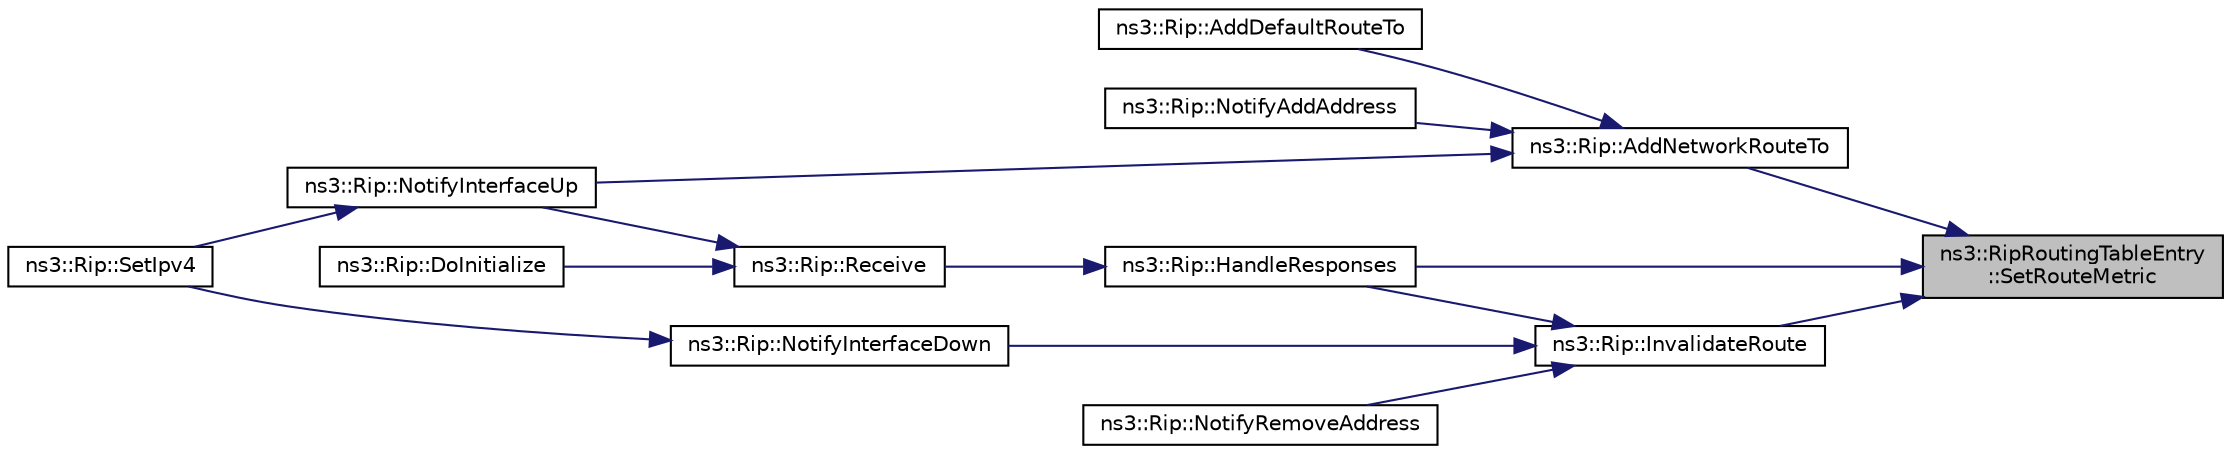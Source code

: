 digraph "ns3::RipRoutingTableEntry::SetRouteMetric"
{
 // LATEX_PDF_SIZE
  edge [fontname="Helvetica",fontsize="10",labelfontname="Helvetica",labelfontsize="10"];
  node [fontname="Helvetica",fontsize="10",shape=record];
  rankdir="RL";
  Node1 [label="ns3::RipRoutingTableEntry\l::SetRouteMetric",height=0.2,width=0.4,color="black", fillcolor="grey75", style="filled", fontcolor="black",tooltip="Set the route metric."];
  Node1 -> Node2 [dir="back",color="midnightblue",fontsize="10",style="solid",fontname="Helvetica"];
  Node2 [label="ns3::Rip::AddNetworkRouteTo",height=0.2,width=0.4,color="black", fillcolor="white", style="filled",URL="$classns3_1_1_rip.html#a8aa9415f65e5fb8abaa6af5c93446231",tooltip="Add route to network."];
  Node2 -> Node3 [dir="back",color="midnightblue",fontsize="10",style="solid",fontname="Helvetica"];
  Node3 [label="ns3::Rip::AddDefaultRouteTo",height=0.2,width=0.4,color="black", fillcolor="white", style="filled",URL="$classns3_1_1_rip.html#ae57b91bb372f7ab60d5519f32750af95",tooltip="Add a default route to the router through the nextHop located on interface."];
  Node2 -> Node4 [dir="back",color="midnightblue",fontsize="10",style="solid",fontname="Helvetica"];
  Node4 [label="ns3::Rip::NotifyAddAddress",height=0.2,width=0.4,color="black", fillcolor="white", style="filled",URL="$classns3_1_1_rip.html#a9ef274a74f46abf3c118d935d33f02fe",tooltip=" "];
  Node2 -> Node5 [dir="back",color="midnightblue",fontsize="10",style="solid",fontname="Helvetica"];
  Node5 [label="ns3::Rip::NotifyInterfaceUp",height=0.2,width=0.4,color="black", fillcolor="white", style="filled",URL="$classns3_1_1_rip.html#a4c9095a4429399f342eb1bce3f20df59",tooltip=" "];
  Node5 -> Node6 [dir="back",color="midnightblue",fontsize="10",style="solid",fontname="Helvetica"];
  Node6 [label="ns3::Rip::SetIpv4",height=0.2,width=0.4,color="black", fillcolor="white", style="filled",URL="$classns3_1_1_rip.html#abe2906af2196cf9fac033e6ccfde0423",tooltip=" "];
  Node1 -> Node7 [dir="back",color="midnightblue",fontsize="10",style="solid",fontname="Helvetica"];
  Node7 [label="ns3::Rip::HandleResponses",height=0.2,width=0.4,color="black", fillcolor="white", style="filled",URL="$classns3_1_1_rip.html#afb817ee04f919351a35b466ea6d75c56",tooltip="Handle RIP responses."];
  Node7 -> Node8 [dir="back",color="midnightblue",fontsize="10",style="solid",fontname="Helvetica"];
  Node8 [label="ns3::Rip::Receive",height=0.2,width=0.4,color="black", fillcolor="white", style="filled",URL="$classns3_1_1_rip.html#a49acadfb3b533118276481a0d231406e",tooltip="Receive RIP packets."];
  Node8 -> Node9 [dir="back",color="midnightblue",fontsize="10",style="solid",fontname="Helvetica"];
  Node9 [label="ns3::Rip::DoInitialize",height=0.2,width=0.4,color="black", fillcolor="white", style="filled",URL="$classns3_1_1_rip.html#a622ec450ec78945f81986b64ce3dcbed",tooltip="Start protocol operation."];
  Node8 -> Node5 [dir="back",color="midnightblue",fontsize="10",style="solid",fontname="Helvetica"];
  Node1 -> Node10 [dir="back",color="midnightblue",fontsize="10",style="solid",fontname="Helvetica"];
  Node10 [label="ns3::Rip::InvalidateRoute",height=0.2,width=0.4,color="black", fillcolor="white", style="filled",URL="$classns3_1_1_rip.html#a48b295877e349360bf978c250ae59083",tooltip="Invalidate a route."];
  Node10 -> Node7 [dir="back",color="midnightblue",fontsize="10",style="solid",fontname="Helvetica"];
  Node10 -> Node11 [dir="back",color="midnightblue",fontsize="10",style="solid",fontname="Helvetica"];
  Node11 [label="ns3::Rip::NotifyInterfaceDown",height=0.2,width=0.4,color="black", fillcolor="white", style="filled",URL="$classns3_1_1_rip.html#a10fb1463467f08556e7a3e75c98447bc",tooltip=" "];
  Node11 -> Node6 [dir="back",color="midnightblue",fontsize="10",style="solid",fontname="Helvetica"];
  Node10 -> Node12 [dir="back",color="midnightblue",fontsize="10",style="solid",fontname="Helvetica"];
  Node12 [label="ns3::Rip::NotifyRemoveAddress",height=0.2,width=0.4,color="black", fillcolor="white", style="filled",URL="$classns3_1_1_rip.html#a63c4ba062a5805aef7887d7dca5d1ff9",tooltip=" "];
}
